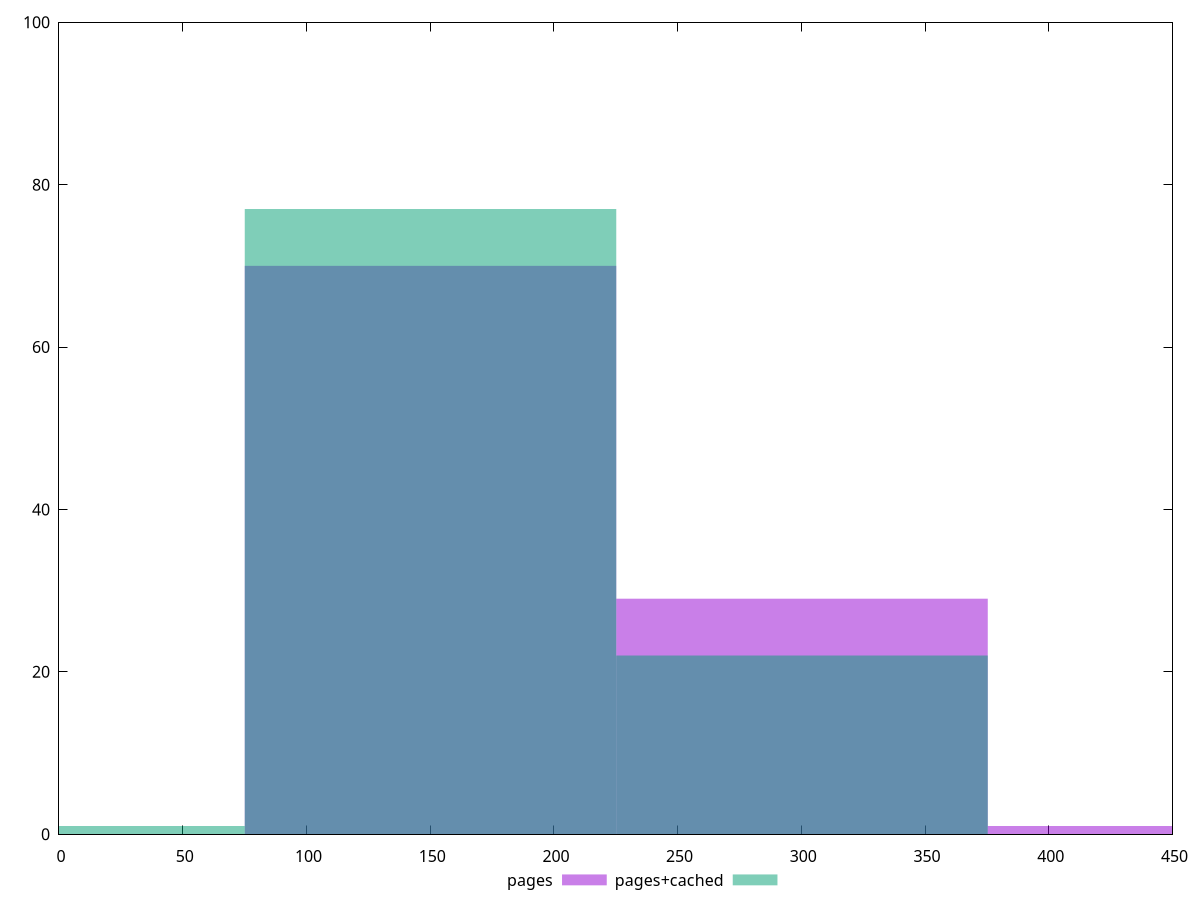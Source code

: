 reset

$pages <<EOF
300.27496049330875 29
150.13748024665438 70
450.41244073996313 1
EOF

$pagesCached <<EOF
150.13748024665438 77
300.27496049330875 22
0 1
EOF

set key outside below
set boxwidth 150.13748024665438
set xrange [0:450]
set yrange [0:100]
set trange [0:100]
set style fill transparent solid 0.5 noborder
set terminal svg size 640, 500 enhanced background rgb 'white'
set output "report_00018_2021-02-10T15-25-16.877Z/offscreen-images/comparison/histogram/0_vs_1.svg"

plot $pages title "pages" with boxes, \
     $pagesCached title "pages+cached" with boxes

reset
